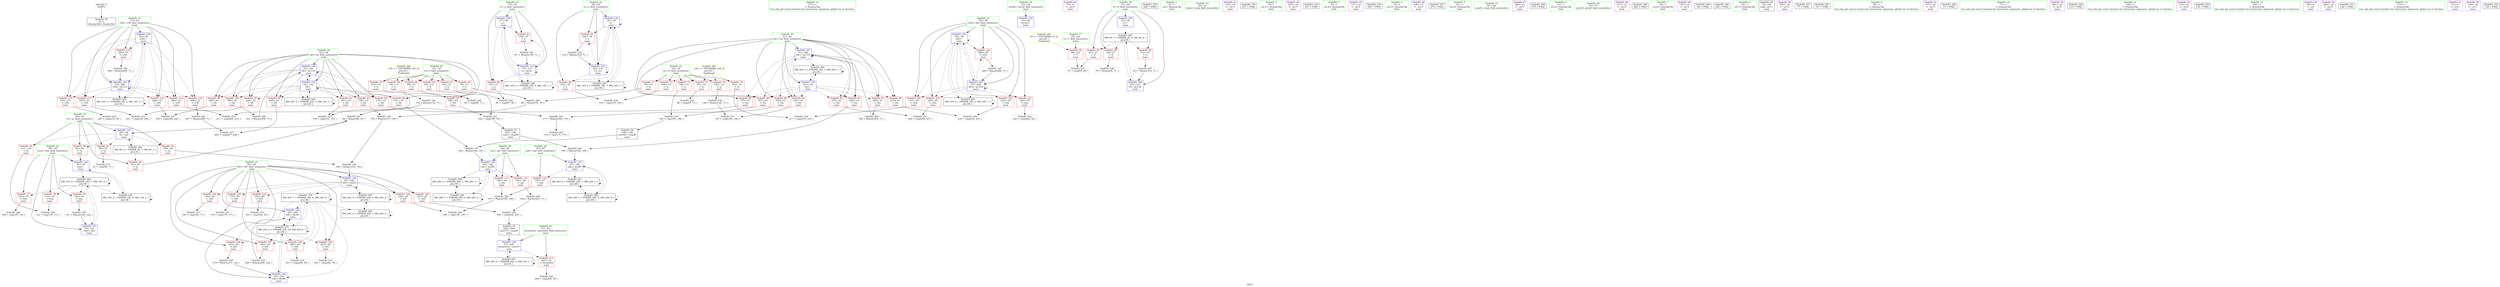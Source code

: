 digraph "SVFG" {
	label="SVFG";

	Node0x55ccd3da10c0 [shape=record,color=grey,label="{NodeID: 0\nNullPtr}"];
	Node0x55ccd3da10c0 -> Node0x55ccd3da6720[style=solid];
	Node0x55ccd3da4040 [shape=record,color=red,label="{NodeID: 97\n229\<--43\n\<--bh\nmain\n}"];
	Node0x55ccd3da4040 -> Node0x55ccd3dd8c50[style=solid];
	Node0x55ccd3da7ad0 [shape=record,color=green,label="{NodeID: 14\n177\<--1\n\<--dummyObj\nCan only get source location for instruction, argument, global var or function.}"];
	Node0x55ccd3dcdf00 [shape=record,color=grey,label="{NodeID: 194\n160 = Binary(156, 159, )\n}"];
	Node0x55ccd3dcdf00 -> Node0x55ccd3dd0be0[style=solid];
	Node0x55ccd3da4ba0 [shape=record,color=red,label="{NodeID: 111\n196\<--49\n\<--cpr\nmain\n}"];
	Node0x55ccd3da4ba0 -> Node0x55ccd3dd6250[style=solid];
	Node0x55ccd3da8750 [shape=record,color=green,label="{NodeID: 28\n47\<--48\ncpb\<--cpb_field_insensitive\nmain\n}"];
	Node0x55ccd3da8750 -> Node0x55ccd3da4ad0[style=solid];
	Node0x55ccd3da8750 -> Node0x55ccd3dd0cb0[style=solid];
	Node0x55ccd3dd60d0 [shape=record,color=grey,label="{NodeID: 208\n202 = Binary(201, 71, )\n}"];
	Node0x55ccd3dd60d0 -> Node0x55ccd3dd8ad0[style=solid];
	Node0x55ccd3dd02f0 [shape=record,color=blue,label="{NodeID: 125\n23\<--58\nretval\<--\nmain\n}"];
	Node0x55ccd3da6d00 [shape=record,color=purple,label="{NodeID: 42\n76\<--8\n\<--.str.2\nmain\n}"];
	Node0x55ccd3dd75d0 [shape=record,color=grey,label="{NodeID: 222\n182 = cmp(180, 181, )\n}"];
	Node0x55ccd3dd75d0 -> Node0x55ccd3da68f0[style=solid];
	Node0x55ccd3dd0e50 [shape=record,color=blue,label="{NodeID: 139\n51\<--205\nbecareful\<--conv57\nmain\n}"];
	Node0x55ccd3dd0e50 -> Node0x55ccd3da4d40[style=dashed];
	Node0x55ccd3dd0e50 -> Node0x55ccd3de6030[style=dashed];
	Node0x55ccd3dcbb40 [shape=record,color=red,label="{NodeID: 56\n66\<--25\n\<--T\nmain\n}"];
	Node0x55ccd3dcbb40 -> Node0x55ccd3dd69d0[style=solid];
	Node0x55ccd3dd8ad0 [shape=record,color=grey,label="{NodeID: 236\n204 = cmp(202, 203, )\n}"];
	Node0x55ccd3dd8ad0 -> Node0x55ccd3da6a90[style=solid];
	Node0x55ccd3dcc620 [shape=record,color=red,label="{NodeID: 70\n210\<--31\n\<--h\nmain\n}"];
	Node0x55ccd3dcc620 -> Node0x55ccd3dd8950[style=solid];
	Node0x55ccd3e05d00 [shape=record,color=black,label="{NodeID: 333\n226 = PHI()\n}"];
	Node0x55ccd3de5130 [shape=record,color=black,label="{NodeID: 250\nMR_24V_2 = PHI(MR_24V_3, MR_24V_1, )\npts\{46 \}\n}"];
	Node0x55ccd3de5130 -> Node0x55ccd3de5130[style=dashed];
	Node0x55ccd3de5130 -> Node0x55ccd3de7430[style=dashed];
	Node0x55ccd3dcd180 [shape=record,color=red,label="{NodeID: 84\n144\<--41\n\<--bw\nmain\n}"];
	Node0x55ccd3dcd180 -> Node0x55ccd3dd6550[style=solid];
	Node0x55ccd3da1260 [shape=record,color=green,label="{NodeID: 1\n4\<--1\n.str\<--dummyObj\nGlob }"];
	Node0x55ccd3da4110 [shape=record,color=red,label="{NodeID: 98\n240\<--43\n\<--bh\nmain\n}"];
	Node0x55ccd3da4110 -> Node0x55ccd3dd66d0[style=solid];
	Node0x55ccd3da7bd0 [shape=record,color=green,label="{NodeID: 15\n20\<--21\nmain\<--main_field_insensitive\n}"];
	Node0x55ccd3dce080 [shape=record,color=grey,label="{NodeID: 195\n121 = Binary(120, 122, )\n}"];
	Node0x55ccd3dce080 -> Node0x55ccd3dd07d0[style=solid];
	Node0x55ccd3da4c70 [shape=record,color=red,label="{NodeID: 112\n201\<--49\n\<--cpr\nmain\n}"];
	Node0x55ccd3da4c70 -> Node0x55ccd3dd60d0[style=solid];
	Node0x55ccd3da8820 [shape=record,color=green,label="{NodeID: 29\n49\<--50\ncpr\<--cpr_field_insensitive\nmain\n}"];
	Node0x55ccd3da8820 -> Node0x55ccd3da4ba0[style=solid];
	Node0x55ccd3da8820 -> Node0x55ccd3da4c70[style=solid];
	Node0x55ccd3da8820 -> Node0x55ccd3dd0d80[style=solid];
	Node0x55ccd3dd6250 [shape=record,color=grey,label="{NodeID: 209\n197 = Binary(195, 196, )\n}"];
	Node0x55ccd3dd6250 -> Node0x55ccd3dced10[style=solid];
	Node0x55ccd3dd03c0 [shape=record,color=blue,label="{NodeID: 126\n27\<--58\nZ\<--\nmain\n}"];
	Node0x55ccd3dd03c0 -> Node0x55ccd3de2e30[style=dashed];
	Node0x55ccd3da6dd0 [shape=record,color=purple,label="{NodeID: 43\n114\<--10\n\<--.str.3\nmain\n}"];
	Node0x55ccd3dd7750 [shape=record,color=grey,label="{NodeID: 223\n154 = cmp(151, 153, )\n}"];
	Node0x55ccd3dd0f20 [shape=record,color=blue,label="{NodeID: 140\n53\<--58\ny58\<--\nmain\n}"];
	Node0x55ccd3dd0f20 -> Node0x55ccd3da4e10[style=dashed];
	Node0x55ccd3dd0f20 -> Node0x55ccd3da4ee0[style=dashed];
	Node0x55ccd3dd0f20 -> Node0x55ccd3dcfba0[style=dashed];
	Node0x55ccd3dd0f20 -> Node0x55ccd3dcfc70[style=dashed];
	Node0x55ccd3dd0f20 -> Node0x55ccd3dcfd40[style=dashed];
	Node0x55ccd3dd0f20 -> Node0x55ccd3dcfe10[style=dashed];
	Node0x55ccd3dd0f20 -> Node0x55ccd3dd1330[style=dashed];
	Node0x55ccd3dd0f20 -> Node0x55ccd3de6530[style=dashed];
	Node0x55ccd3dcbbd0 [shape=record,color=red,label="{NodeID: 57\n65\<--27\n\<--Z\nmain\n}"];
	Node0x55ccd3dcbbd0 -> Node0x55ccd3dd69d0[style=solid];
	Node0x55ccd3dd8c50 [shape=record,color=grey,label="{NodeID: 237\n230 = cmp(228, 229, )\n}"];
	Node0x55ccd3dcc6f0 [shape=record,color=red,label="{NodeID: 71\n79\<--33\n\<--w\nmain\n}"];
	Node0x55ccd3dcc6f0 -> Node0x55ccd3dce800[style=solid];
	Node0x55ccd3e05e00 [shape=record,color=black,label="{NodeID: 334\n237 = PHI()\n}"];
	Node0x55ccd3de5630 [shape=record,color=black,label="{NodeID: 251\nMR_26V_2 = PHI(MR_26V_3, MR_26V_1, )\npts\{48 \}\n}"];
	Node0x55ccd3de5630 -> Node0x55ccd3de5630[style=dashed];
	Node0x55ccd3de5630 -> Node0x55ccd3de7930[style=dashed];
	Node0x55ccd3dcd250 [shape=record,color=red,label="{NodeID: 85\n157\<--41\n\<--bw\nmain\n}"];
	Node0x55ccd3dcd250 -> Node0x55ccd3dd35c0[style=solid];
	Node0x55ccd3da5d60 [shape=record,color=green,label="{NodeID: 2\n6\<--1\n.str.1\<--dummyObj\nGlob }"];
	Node0x55ccd3da41e0 [shape=record,color=red,label="{NodeID: 99\n268\<--43\n\<--bh\nmain\n}"];
	Node0x55ccd3da41e0 -> Node0x55ccd3dd7d50[style=solid];
	Node0x55ccd3da7cd0 [shape=record,color=green,label="{NodeID: 16\n23\<--24\nretval\<--retval_field_insensitive\nmain\n}"];
	Node0x55ccd3da7cd0 -> Node0x55ccd3dd02f0[style=solid];
	Node0x55ccd3dce200 [shape=record,color=grey,label="{NodeID: 196\n296 = Binary(295, 71, )\n}"];
	Node0x55ccd3dce200 -> Node0x55ccd3dd1330[style=solid];
	Node0x55ccd3da4d40 [shape=record,color=red,label="{NodeID: 113\n263\<--51\n\<--becareful\nmain\n}"];
	Node0x55ccd3da4d40 -> Node0x55ccd3dd72d0[style=solid];
	Node0x55ccd3da88f0 [shape=record,color=green,label="{NodeID: 30\n51\<--52\nbecareful\<--becareful_field_insensitive\nmain\n}"];
	Node0x55ccd3da88f0 -> Node0x55ccd3da4d40[style=solid];
	Node0x55ccd3da88f0 -> Node0x55ccd3dd0e50[style=solid];
	Node0x55ccd3df3250 [shape=record,color=yellow,style=double,label="{NodeID: 293\n4V_1 = ENCHI(MR_4V_0)\npts\{26 \}\nFun[main]}"];
	Node0x55ccd3df3250 -> Node0x55ccd3dcbb40[style=dashed];
	Node0x55ccd3dd63d0 [shape=record,color=grey,label="{NodeID: 210\n189 = cmp(187, 188, )\n}"];
	Node0x55ccd3dd63d0 -> Node0x55ccd3da69c0[style=solid];
	Node0x55ccd3dd0490 [shape=record,color=blue,label="{NodeID: 127\n29\<--82\nm\<--sub\nmain\n}"];
	Node0x55ccd3dd0490 -> Node0x55ccd3dcbed0[style=dashed];
	Node0x55ccd3dd0490 -> Node0x55ccd3dcbfa0[style=dashed];
	Node0x55ccd3dd0490 -> Node0x55ccd3dcc070[style=dashed];
	Node0x55ccd3dd0490 -> Node0x55ccd3dcc140[style=dashed];
	Node0x55ccd3dd0490 -> Node0x55ccd3de3330[style=dashed];
	Node0x55ccd3da6ea0 [shape=record,color=purple,label="{NodeID: 44\n225\<--10\n\<--.str.3\nmain\n}"];
	Node0x55ccd3dd78d0 [shape=record,color=grey,label="{NodeID: 224\n112 = cmp(110, 111, )\n}"];
	Node0x55ccd3dd0ff0 [shape=record,color=blue,label="{NodeID: 141\n55\<--58\nx62\<--\nmain\n}"];
	Node0x55ccd3dd0ff0 -> Node0x55ccd3dcfee0[style=dashed];
	Node0x55ccd3dd0ff0 -> Node0x55ccd3dcffb0[style=dashed];
	Node0x55ccd3dd0ff0 -> Node0x55ccd3dd0080[style=dashed];
	Node0x55ccd3dd0ff0 -> Node0x55ccd3dd0150[style=dashed];
	Node0x55ccd3dd0ff0 -> Node0x55ccd3dd0220[style=dashed];
	Node0x55ccd3dd0ff0 -> Node0x55ccd3dd0ff0[style=dashed];
	Node0x55ccd3dd0ff0 -> Node0x55ccd3dd1260[style=dashed];
	Node0x55ccd3dd0ff0 -> Node0x55ccd3de6a30[style=dashed];
	Node0x55ccd3dcbc60 [shape=record,color=red,label="{NodeID: 58\n69\<--27\n\<--Z\nmain\n}"];
	Node0x55ccd3dcbc60 -> Node0x55ccd3dd32c0[style=solid];
	Node0x55ccd3dceb90 [shape=record,color=grey,label="{NodeID: 238\n234 = cmp(232, 233, )\n}"];
	Node0x55ccd3dcc7c0 [shape=record,color=red,label="{NodeID: 72\n87\<--33\n\<--w\nmain\n}"];
	Node0x55ccd3dcc7c0 -> Node0x55ccd3dd6cd0[style=solid];
	Node0x55ccd3e05f00 [shape=record,color=black,label="{NodeID: 335\n247 = PHI()\n}"];
	Node0x55ccd3de5b30 [shape=record,color=black,label="{NodeID: 252\nMR_28V_2 = PHI(MR_28V_3, MR_28V_1, )\npts\{50 \}\n}"];
	Node0x55ccd3de5b30 -> Node0x55ccd3de5b30[style=dashed];
	Node0x55ccd3de5b30 -> Node0x55ccd3de7e30[style=dashed];
	Node0x55ccd3dcd320 [shape=record,color=red,label="{NodeID: 86\n169\<--41\n\<--bw\nmain\n}"];
	Node0x55ccd3dcd320 -> Node0x55ccd3dd5950[style=solid];
	Node0x55ccd3dcb800 [shape=record,color=green,label="{NodeID: 3\n8\<--1\n.str.2\<--dummyObj\nGlob }"];
	Node0x55ccd3da42b0 [shape=record,color=red,label="{NodeID: 100\n300\<--43\n\<--bh\nmain\n}"];
	Node0x55ccd3da42b0 -> Node0x55ccd3dd5dd0[style=solid];
	Node0x55ccd3da7da0 [shape=record,color=green,label="{NodeID: 17\n25\<--26\nT\<--T_field_insensitive\nmain\n}"];
	Node0x55ccd3da7da0 -> Node0x55ccd3dcbb40[style=solid];
	Node0x55ccd3dce380 [shape=record,color=grey,label="{NodeID: 197\n289 = Binary(288, 71, )\n}"];
	Node0x55ccd3dce380 -> Node0x55ccd3dd1260[style=solid];
	Node0x55ccd3da4e10 [shape=record,color=red,label="{NodeID: 114\n209\<--53\n\<--y58\nmain\n}"];
	Node0x55ccd3da4e10 -> Node0x55ccd3dd8950[style=solid];
	Node0x55ccd3da89c0 [shape=record,color=green,label="{NodeID: 31\n53\<--54\ny58\<--y58_field_insensitive\nmain\n}"];
	Node0x55ccd3da89c0 -> Node0x55ccd3da4e10[style=solid];
	Node0x55ccd3da89c0 -> Node0x55ccd3da4ee0[style=solid];
	Node0x55ccd3da89c0 -> Node0x55ccd3dcfba0[style=solid];
	Node0x55ccd3da89c0 -> Node0x55ccd3dcfc70[style=solid];
	Node0x55ccd3da89c0 -> Node0x55ccd3dcfd40[style=solid];
	Node0x55ccd3da89c0 -> Node0x55ccd3dcfe10[style=solid];
	Node0x55ccd3da89c0 -> Node0x55ccd3dd0f20[style=solid];
	Node0x55ccd3da89c0 -> Node0x55ccd3dd1330[style=solid];
	Node0x55ccd3dd6550 [shape=record,color=grey,label="{NodeID: 211\n147 = cmp(144, 146, )\n}"];
	Node0x55ccd3dd0560 [shape=record,color=blue,label="{NodeID: 128\n35\<--93\nrem\<--\nmain\n}"];
	Node0x55ccd3dd0560 -> Node0x55ccd3de3830[style=dashed];
	Node0x55ccd3dd0560 -> Node0x55ccd3de8d30[style=dashed];
	Node0x55ccd3da6f70 [shape=record,color=purple,label="{NodeID: 45\n117\<--12\n\<--.str.4\nmain\n}"];
	Node0x55ccd3dd7a50 [shape=record,color=grey,label="{NodeID: 225\n85 = cmp(84, 71, )\n}"];
	Node0x55ccd3dd10c0 [shape=record,color=blue,label="{NodeID: 142\n45\<--249\nleft\<--dec83\nmain\n}"];
	Node0x55ccd3dd10c0 -> Node0x55ccd3ded230[style=dashed];
	Node0x55ccd3dcbd30 [shape=record,color=red,label="{NodeID: 59\n314\<--27\n\<--Z\nmain\n}"];
	Node0x55ccd3dcbd30 -> Node0x55ccd3dd5f50[style=solid];
	Node0x55ccd3dced10 [shape=record,color=grey,label="{NodeID: 239\n198 = cmp(194, 197, )\n}"];
	Node0x55ccd3dcc890 [shape=record,color=red,label="{NodeID: 73\n104\<--33\n\<--w\nmain\n}"];
	Node0x55ccd3dcc890 -> Node0x55ccd3dd7ed0[style=solid];
	Node0x55ccd3e06000 [shape=record,color=black,label="{NodeID: 336\n253 = PHI()\n}"];
	Node0x55ccd3de6030 [shape=record,color=black,label="{NodeID: 253\nMR_30V_2 = PHI(MR_30V_3, MR_30V_1, )\npts\{52 \}\n}"];
	Node0x55ccd3de6030 -> Node0x55ccd3dd0e50[style=dashed];
	Node0x55ccd3de6030 -> Node0x55ccd3de6030[style=dashed];
	Node0x55ccd3dcd3f0 [shape=record,color=red,label="{NodeID: 87\n184\<--41\n\<--bw\nmain\n}"];
	Node0x55ccd3dcd3f0 -> Node0x55ccd3dd5ad0[style=solid];
	Node0x55ccd3dcb890 [shape=record,color=green,label="{NodeID: 4\n10\<--1\n.str.3\<--dummyObj\nGlob }"];
	Node0x55ccd3da4380 [shape=record,color=red,label="{NodeID: 101\n162\<--45\n\<--left\nmain\n}"];
	Node0x55ccd3da4380 -> Node0x55ccd3dd7150[style=solid];
	Node0x55ccd3da7e70 [shape=record,color=green,label="{NodeID: 18\n27\<--28\nZ\<--Z_field_insensitive\nmain\n}"];
	Node0x55ccd3da7e70 -> Node0x55ccd3dcbbd0[style=solid];
	Node0x55ccd3da7e70 -> Node0x55ccd3dcbc60[style=solid];
	Node0x55ccd3da7e70 -> Node0x55ccd3dcbd30[style=solid];
	Node0x55ccd3da7e70 -> Node0x55ccd3dd03c0[style=solid];
	Node0x55ccd3da7e70 -> Node0x55ccd3dd15a0[style=solid];
	Node0x55ccd3dce500 [shape=record,color=grey,label="{NodeID: 198\n274 = Binary(273, 122, )\n}"];
	Node0x55ccd3dce500 -> Node0x55ccd3dd1190[style=solid];
	Node0x55ccd3da4ee0 [shape=record,color=red,label="{NodeID: 115\n219\<--53\n\<--y58\nmain\n}"];
	Node0x55ccd3da4ee0 -> Node0x55ccd3dd8650[style=solid];
	Node0x55ccd3da8a90 [shape=record,color=green,label="{NodeID: 32\n55\<--56\nx62\<--x62_field_insensitive\nmain\n}"];
	Node0x55ccd3da8a90 -> Node0x55ccd3dcfee0[style=solid];
	Node0x55ccd3da8a90 -> Node0x55ccd3dcffb0[style=solid];
	Node0x55ccd3da8a90 -> Node0x55ccd3dd0080[style=solid];
	Node0x55ccd3da8a90 -> Node0x55ccd3dd0150[style=solid];
	Node0x55ccd3da8a90 -> Node0x55ccd3dd0220[style=solid];
	Node0x55ccd3da8a90 -> Node0x55ccd3dd0ff0[style=solid];
	Node0x55ccd3da8a90 -> Node0x55ccd3dd1260[style=solid];
	Node0x55ccd3dd66d0 [shape=record,color=grey,label="{NodeID: 212\n241 = cmp(239, 240, )\n}"];
	Node0x55ccd3dd0630 [shape=record,color=blue,label="{NodeID: 129\n37\<--58\ny\<--\nmain\n}"];
	Node0x55ccd3dd0630 -> Node0x55ccd3dcce40[style=dashed];
	Node0x55ccd3dd0630 -> Node0x55ccd3dccf10[style=dashed];
	Node0x55ccd3dd0630 -> Node0x55ccd3dd0970[style=dashed];
	Node0x55ccd3dd0630 -> Node0x55ccd3de3d30[style=dashed];
	Node0x55ccd3da7040 [shape=record,color=purple,label="{NodeID: 46\n236\<--12\n\<--.str.4\nmain\n}"];
	Node0x55ccd3dd7bd0 [shape=record,color=grey,label="{NodeID: 226\n108 = cmp(107, 58, )\n}"];
	Node0x55ccd3dd1190 [shape=record,color=blue,label="{NodeID: 143\n45\<--274\nleft\<--dec98\nmain\n}"];
	Node0x55ccd3dd1190 -> Node0x55ccd3ded230[style=dashed];
	Node0x55ccd3dcbe00 [shape=record,color=red,label="{NodeID: 60\n81\<--29\n\<--m\nmain\n}"];
	Node0x55ccd3dcbe00 -> Node0x55ccd3dce980[style=solid];
	Node0x55ccd3dcc960 [shape=record,color=red,label="{NodeID: 74\n145\<--33\n\<--w\nmain\n}"];
	Node0x55ccd3dcc960 -> Node0x55ccd3dd3440[style=solid];
	Node0x55ccd3e06100 [shape=record,color=black,label="{NodeID: 337\n272 = PHI()\n}"];
	Node0x55ccd3de6530 [shape=record,color=black,label="{NodeID: 254\nMR_32V_2 = PHI(MR_32V_3, MR_32V_1, )\npts\{54 \}\n}"];
	Node0x55ccd3de6530 -> Node0x55ccd3dd0f20[style=dashed];
	Node0x55ccd3de6530 -> Node0x55ccd3de6530[style=dashed];
	Node0x55ccd3dcd4c0 [shape=record,color=red,label="{NodeID: 88\n187\<--41\n\<--bw\nmain\n}"];
	Node0x55ccd3dcd4c0 -> Node0x55ccd3dd63d0[style=solid];
	Node0x55ccd3da52a0 [shape=record,color=green,label="{NodeID: 5\n12\<--1\n.str.4\<--dummyObj\nGlob }"];
	Node0x55ccd3da4450 [shape=record,color=red,label="{NodeID: 102\n165\<--45\n\<--left\nmain\n}"];
	Node0x55ccd3da4450 -> Node0x55ccd3dd6e50[style=solid];
	Node0x55ccd3da7f40 [shape=record,color=green,label="{NodeID: 19\n29\<--30\nm\<--m_field_insensitive\nmain\n}"];
	Node0x55ccd3da7f40 -> Node0x55ccd3dcbe00[style=solid];
	Node0x55ccd3da7f40 -> Node0x55ccd3dcbed0[style=solid];
	Node0x55ccd3da7f40 -> Node0x55ccd3dcbfa0[style=solid];
	Node0x55ccd3da7f40 -> Node0x55ccd3dcc070[style=solid];
	Node0x55ccd3da7f40 -> Node0x55ccd3dcc140[style=solid];
	Node0x55ccd3da7f40 -> Node0x55ccd3dd0490[style=solid];
	Node0x55ccd3dce680 [shape=record,color=grey,label="{NodeID: 199\n153 = Binary(152, 71, )\n}"];
	Node0x55ccd3dce680 -> Node0x55ccd3dd7750[style=solid];
	Node0x55ccd3dcfba0 [shape=record,color=red,label="{NodeID: 116\n228\<--53\n\<--y58\nmain\n}"];
	Node0x55ccd3dcfba0 -> Node0x55ccd3dd8c50[style=solid];
	Node0x55ccd3da8b60 [shape=record,color=green,label="{NodeID: 33\n61\<--62\nscanf\<--scanf_field_insensitive\n}"];
	Node0x55ccd3df34f0 [shape=record,color=yellow,style=double,label="{NodeID: 296\n10V_1 = ENCHI(MR_10V_0)\npts\{32 \}\nFun[main]}"];
	Node0x55ccd3df34f0 -> Node0x55ccd3dcc210[style=dashed];
	Node0x55ccd3df34f0 -> Node0x55ccd3dcc2e0[style=dashed];
	Node0x55ccd3df34f0 -> Node0x55ccd3dcc3b0[style=dashed];
	Node0x55ccd3df34f0 -> Node0x55ccd3dcc480[style=dashed];
	Node0x55ccd3df34f0 -> Node0x55ccd3dcc550[style=dashed];
	Node0x55ccd3df34f0 -> Node0x55ccd3dcc620[style=dashed];
	Node0x55ccd3dd6850 [shape=record,color=grey,label="{NodeID: 213\n244 = cmp(243, 58, )\n}"];
	Node0x55ccd3dd0700 [shape=record,color=blue,label="{NodeID: 130\n39\<--58\nx\<--\nmain\n}"];
	Node0x55ccd3dd0700 -> Node0x55ccd3dccfe0[style=dashed];
	Node0x55ccd3dd0700 -> Node0x55ccd3dcd0b0[style=dashed];
	Node0x55ccd3dd0700 -> Node0x55ccd3dd0700[style=dashed];
	Node0x55ccd3dd0700 -> Node0x55ccd3dd08a0[style=dashed];
	Node0x55ccd3dd0700 -> Node0x55ccd3de4230[style=dashed];
	Node0x55ccd3da7110 [shape=record,color=purple,label="{NodeID: 47\n246\<--12\n\<--.str.4\nmain\n}"];
	Node0x55ccd3dd7d50 [shape=record,color=grey,label="{NodeID: 227\n269 = cmp(267, 268, )\n}"];
	Node0x55ccd3dd1260 [shape=record,color=blue,label="{NodeID: 144\n55\<--289\nx62\<--inc109\nmain\n}"];
	Node0x55ccd3dd1260 -> Node0x55ccd3dcfee0[style=dashed];
	Node0x55ccd3dd1260 -> Node0x55ccd3dcffb0[style=dashed];
	Node0x55ccd3dd1260 -> Node0x55ccd3dd0080[style=dashed];
	Node0x55ccd3dd1260 -> Node0x55ccd3dd0150[style=dashed];
	Node0x55ccd3dd1260 -> Node0x55ccd3dd0220[style=dashed];
	Node0x55ccd3dd1260 -> Node0x55ccd3dd0ff0[style=dashed];
	Node0x55ccd3dd1260 -> Node0x55ccd3dd1260[style=dashed];
	Node0x55ccd3dd1260 -> Node0x55ccd3de6a30[style=dashed];
	Node0x55ccd3dcbed0 [shape=record,color=red,label="{NodeID: 61\n90\<--29\n\<--m\nmain\n}"];
	Node0x55ccd3dcbed0 -> Node0x55ccd3dd6b50[style=solid];
	Node0x55ccd3dcca30 [shape=record,color=red,label="{NodeID: 75\n188\<--33\n\<--w\nmain\n}"];
	Node0x55ccd3dcca30 -> Node0x55ccd3dd63d0[style=solid];
	Node0x55ccd3e06200 [shape=record,color=black,label="{NodeID: 338\n278 = PHI()\n}"];
	Node0x55ccd3de6a30 [shape=record,color=black,label="{NodeID: 255\nMR_34V_2 = PHI(MR_34V_3, MR_34V_1, )\npts\{56 \}\n}"];
	Node0x55ccd3de6a30 -> Node0x55ccd3dd0ff0[style=dashed];
	Node0x55ccd3de6a30 -> Node0x55ccd3de6a30[style=dashed];
	Node0x55ccd3dcd590 [shape=record,color=red,label="{NodeID: 89\n233\<--41\n\<--bw\nmain\n}"];
	Node0x55ccd3dcd590 -> Node0x55ccd3dceb90[style=solid];
	Node0x55ccd3da5330 [shape=record,color=green,label="{NodeID: 6\n14\<--1\n.str.5\<--dummyObj\nGlob }"];
	Node0x55ccd3da4520 [shape=record,color=red,label="{NodeID: 103\n175\<--45\n\<--left\nmain\n}"];
	Node0x55ccd3da4520 -> Node0x55ccd3dd8350[style=solid];
	Node0x55ccd3da8010 [shape=record,color=green,label="{NodeID: 20\n31\<--32\nh\<--h_field_insensitive\nmain\n}"];
	Node0x55ccd3da8010 -> Node0x55ccd3dcc210[style=solid];
	Node0x55ccd3da8010 -> Node0x55ccd3dcc2e0[style=solid];
	Node0x55ccd3da8010 -> Node0x55ccd3dcc3b0[style=solid];
	Node0x55ccd3da8010 -> Node0x55ccd3dcc480[style=solid];
	Node0x55ccd3da8010 -> Node0x55ccd3dcc550[style=solid];
	Node0x55ccd3da8010 -> Node0x55ccd3dcc620[style=solid];
	Node0x55ccd3dce800 [shape=record,color=grey,label="{NodeID: 200\n80 = Binary(78, 79, )\n}"];
	Node0x55ccd3dce800 -> Node0x55ccd3dce980[style=solid];
	Node0x55ccd3dcfc70 [shape=record,color=red,label="{NodeID: 117\n239\<--53\n\<--y58\nmain\n}"];
	Node0x55ccd3dcfc70 -> Node0x55ccd3dd66d0[style=solid];
	Node0x55ccd3da6620 [shape=record,color=green,label="{NodeID: 34\n74\<--75\nprintf\<--printf_field_insensitive\n}"];
	Node0x55ccd3df35d0 [shape=record,color=yellow,style=double,label="{NodeID: 297\n12V_1 = ENCHI(MR_12V_0)\npts\{34 \}\nFun[main]}"];
	Node0x55ccd3df35d0 -> Node0x55ccd3dcc6f0[style=dashed];
	Node0x55ccd3df35d0 -> Node0x55ccd3dcc7c0[style=dashed];
	Node0x55ccd3df35d0 -> Node0x55ccd3dcc890[style=dashed];
	Node0x55ccd3df35d0 -> Node0x55ccd3dcc960[style=dashed];
	Node0x55ccd3df35d0 -> Node0x55ccd3dcca30[style=dashed];
	Node0x55ccd3df35d0 -> Node0x55ccd3dccb00[style=dashed];
	Node0x55ccd3dd69d0 [shape=record,color=grey,label="{NodeID: 214\n67 = cmp(65, 66, )\n}"];
	Node0x55ccd3dd07d0 [shape=record,color=blue,label="{NodeID: 131\n35\<--121\nrem\<--dec\nmain\n}"];
	Node0x55ccd3dd07d0 -> Node0x55ccd3de8d30[style=dashed];
	Node0x55ccd3da4f90 [shape=record,color=purple,label="{NodeID: 48\n271\<--12\n\<--.str.4\nmain\n}"];
	Node0x55ccd3dd7ed0 [shape=record,color=grey,label="{NodeID: 228\n105 = cmp(103, 104, )\n}"];
	Node0x55ccd3dd1330 [shape=record,color=blue,label="{NodeID: 145\n53\<--296\ny58\<--inc113\nmain\n}"];
	Node0x55ccd3dd1330 -> Node0x55ccd3da4e10[style=dashed];
	Node0x55ccd3dd1330 -> Node0x55ccd3da4ee0[style=dashed];
	Node0x55ccd3dd1330 -> Node0x55ccd3dcfba0[style=dashed];
	Node0x55ccd3dd1330 -> Node0x55ccd3dcfc70[style=dashed];
	Node0x55ccd3dd1330 -> Node0x55ccd3dcfd40[style=dashed];
	Node0x55ccd3dd1330 -> Node0x55ccd3dcfe10[style=dashed];
	Node0x55ccd3dd1330 -> Node0x55ccd3dd1330[style=dashed];
	Node0x55ccd3dd1330 -> Node0x55ccd3de6530[style=dashed];
	Node0x55ccd3dcbfa0 [shape=record,color=red,label="{NodeID: 62\n93\<--29\n\<--m\nmain\n}"];
	Node0x55ccd3dcbfa0 -> Node0x55ccd3dd0560[style=solid];
	Node0x55ccd3dccb00 [shape=record,color=red,label="{NodeID: 76\n216\<--33\n\<--w\nmain\n}"];
	Node0x55ccd3dccb00 -> Node0x55ccd3dd87d0[style=solid];
	Node0x55ccd3e06300 [shape=record,color=black,label="{NodeID: 339\n282 = PHI()\n}"];
	Node0x55ccd3dcd660 [shape=record,color=red,label="{NodeID: 90\n257\<--41\n\<--bw\nmain\n}"];
	Node0x55ccd3dcd660 -> Node0x55ccd3dd7450[style=solid];
	Node0x55ccd3da53c0 [shape=record,color=green,label="{NodeID: 7\n16\<--1\n.str.6\<--dummyObj\nGlob }"];
	Node0x55ccd3dd3140 [shape=record,color=grey,label="{NodeID: 187\n192 = Binary(190, 191, )\n}"];
	Node0x55ccd3dd3140 -> Node0x55ccd3dd0d80[style=solid];
	Node0x55ccd3da45f0 [shape=record,color=red,label="{NodeID: 104\n194\<--45\n\<--left\nmain\n}"];
	Node0x55ccd3da45f0 -> Node0x55ccd3dced10[style=solid];
	Node0x55ccd3da80e0 [shape=record,color=green,label="{NodeID: 21\n33\<--34\nw\<--w_field_insensitive\nmain\n}"];
	Node0x55ccd3da80e0 -> Node0x55ccd3dcc6f0[style=solid];
	Node0x55ccd3da80e0 -> Node0x55ccd3dcc7c0[style=solid];
	Node0x55ccd3da80e0 -> Node0x55ccd3dcc890[style=solid];
	Node0x55ccd3da80e0 -> Node0x55ccd3dcc960[style=solid];
	Node0x55ccd3da80e0 -> Node0x55ccd3dcca30[style=solid];
	Node0x55ccd3da80e0 -> Node0x55ccd3dccb00[style=solid];
	Node0x55ccd3dce980 [shape=record,color=grey,label="{NodeID: 201\n82 = Binary(80, 81, )\n}"];
	Node0x55ccd3dce980 -> Node0x55ccd3dd0490[style=solid];
	Node0x55ccd3dcfd40 [shape=record,color=red,label="{NodeID: 118\n266\<--53\n\<--y58\nmain\n}"];
	Node0x55ccd3dcfd40 -> Node0x55ccd3dd5810[style=solid];
	Node0x55ccd3da6720 [shape=record,color=black,label="{NodeID: 35\n2\<--3\ndummyVal\<--dummyVal\n}"];
	Node0x55ccd3dd6b50 [shape=record,color=grey,label="{NodeID: 215\n91 = cmp(90, 71, )\n}"];
	Node0x55ccd3dd08a0 [shape=record,color=blue,label="{NodeID: 132\n39\<--130\nx\<--inc\nmain\n}"];
	Node0x55ccd3dd08a0 -> Node0x55ccd3dccfe0[style=dashed];
	Node0x55ccd3dd08a0 -> Node0x55ccd3dcd0b0[style=dashed];
	Node0x55ccd3dd08a0 -> Node0x55ccd3dd0700[style=dashed];
	Node0x55ccd3dd08a0 -> Node0x55ccd3dd08a0[style=dashed];
	Node0x55ccd3dd08a0 -> Node0x55ccd3de4230[style=dashed];
	Node0x55ccd3da5060 [shape=record,color=purple,label="{NodeID: 49\n125\<--14\n\<--.str.5\nmain\n}"];
	Node0x55ccd3dd8050 [shape=record,color=grey,label="{NodeID: 229\n172 = cmp(171, 173, )\n}"];
	Node0x55ccd3dd1400 [shape=record,color=blue,label="{NodeID: 146\n43\<--301\nbh\<--inc116\nmain\n}"];
	Node0x55ccd3dd1400 -> Node0x55ccd3dcd800[style=dashed];
	Node0x55ccd3dd1400 -> Node0x55ccd3dcd8d0[style=dashed];
	Node0x55ccd3dd1400 -> Node0x55ccd3dcd9a0[style=dashed];
	Node0x55ccd3dd1400 -> Node0x55ccd3dcda70[style=dashed];
	Node0x55ccd3dd1400 -> Node0x55ccd3da3f70[style=dashed];
	Node0x55ccd3dd1400 -> Node0x55ccd3da4040[style=dashed];
	Node0x55ccd3dd1400 -> Node0x55ccd3da4110[style=dashed];
	Node0x55ccd3dd1400 -> Node0x55ccd3da41e0[style=dashed];
	Node0x55ccd3dd1400 -> Node0x55ccd3da42b0[style=dashed];
	Node0x55ccd3dd1400 -> Node0x55ccd3dd0b10[style=dashed];
	Node0x55ccd3dd1400 -> Node0x55ccd3dd1400[style=dashed];
	Node0x55ccd3dd1400 -> Node0x55ccd3de4c30[style=dashed];
	Node0x55ccd3dcc070 [shape=record,color=red,label="{NodeID: 63\n111\<--29\n\<--m\nmain\n}"];
	Node0x55ccd3dcc070 -> Node0x55ccd3dd78d0[style=solid];
	Node0x55ccd3e05600 [shape=record,color=black,label="{NodeID: 326\n60 = PHI()\n}"];
	Node0x55ccd3de2e30 [shape=record,color=black,label="{NodeID: 243\nMR_6V_3 = PHI(MR_6V_4, MR_6V_2, )\npts\{28 \}\n}"];
	Node0x55ccd3de2e30 -> Node0x55ccd3dcbbd0[style=dashed];
	Node0x55ccd3de2e30 -> Node0x55ccd3dcbc60[style=dashed];
	Node0x55ccd3de2e30 -> Node0x55ccd3dcbd30[style=dashed];
	Node0x55ccd3de2e30 -> Node0x55ccd3dd15a0[style=dashed];
	Node0x55ccd3dccbd0 [shape=record,color=red,label="{NodeID: 77\n107\<--35\n\<--rem\nmain\n}"];
	Node0x55ccd3dccbd0 -> Node0x55ccd3dd7bd0[style=solid];
	Node0x55ccd3e06400 [shape=record,color=black,label="{NodeID: 340\n293 = PHI()\n}"];
	Node0x55ccd3de7430 [shape=record,color=black,label="{NodeID: 257\nMR_24V_5 = PHI(MR_24V_6, MR_24V_4, )\npts\{46 \}\n}"];
	Node0x55ccd3de7430 -> Node0x55ccd3dd0be0[style=dashed];
	Node0x55ccd3de7430 -> Node0x55ccd3de5130[style=dashed];
	Node0x55ccd3de7430 -> Node0x55ccd3de7430[style=dashed];
	Node0x55ccd3dcd730 [shape=record,color=red,label="{NodeID: 91\n305\<--41\n\<--bw\nmain\n}"];
	Node0x55ccd3dcd730 -> Node0x55ccd3dd5c50[style=solid];
	Node0x55ccd3da1710 [shape=record,color=green,label="{NodeID: 8\n18\<--1\n.str.7\<--dummyObj\nGlob }"];
	Node0x55ccd3dd32c0 [shape=record,color=grey,label="{NodeID: 188\n70 = Binary(69, 71, )\n}"];
	Node0x55ccd3da46c0 [shape=record,color=red,label="{NodeID: 105\n203\<--45\n\<--left\nmain\n}"];
	Node0x55ccd3da46c0 -> Node0x55ccd3dd8ad0[style=solid];
	Node0x55ccd3da81b0 [shape=record,color=green,label="{NodeID: 22\n35\<--36\nrem\<--rem_field_insensitive\nmain\n}"];
	Node0x55ccd3da81b0 -> Node0x55ccd3dccbd0[style=solid];
	Node0x55ccd3da81b0 -> Node0x55ccd3dccca0[style=solid];
	Node0x55ccd3da81b0 -> Node0x55ccd3dccd70[style=solid];
	Node0x55ccd3da81b0 -> Node0x55ccd3dd0560[style=solid];
	Node0x55ccd3da81b0 -> Node0x55ccd3dd07d0[style=solid];
	Node0x55ccd3dd5810 [shape=record,color=grey,label="{NodeID: 202\n267 = Binary(266, 71, )\n}"];
	Node0x55ccd3dd5810 -> Node0x55ccd3dd7d50[style=solid];
	Node0x55ccd3dcfe10 [shape=record,color=red,label="{NodeID: 119\n295\<--53\n\<--y58\nmain\n}"];
	Node0x55ccd3dcfe10 -> Node0x55ccd3dce200[style=solid];
	Node0x55ccd3da6820 [shape=record,color=black,label="{NodeID: 36\n22\<--58\nmain_ret\<--\nmain\n}"];
	Node0x55ccd3dd6cd0 [shape=record,color=grey,label="{NodeID: 216\n88 = cmp(87, 71, )\n}"];
	Node0x55ccd3dd0970 [shape=record,color=blue,label="{NodeID: 133\n37\<--137\ny\<--inc23\nmain\n}"];
	Node0x55ccd3dd0970 -> Node0x55ccd3dcce40[style=dashed];
	Node0x55ccd3dd0970 -> Node0x55ccd3dccf10[style=dashed];
	Node0x55ccd3dd0970 -> Node0x55ccd3dd0970[style=dashed];
	Node0x55ccd3dd0970 -> Node0x55ccd3de3d30[style=dashed];
	Node0x55ccd3da5130 [shape=record,color=purple,label="{NodeID: 50\n252\<--14\n\<--.str.5\nmain\n}"];
	Node0x55ccd3dd81d0 [shape=record,color=grey,label="{NodeID: 230\n99 = cmp(97, 98, )\n}"];
	Node0x55ccd3dd14d0 [shape=record,color=blue,label="{NodeID: 147\n41\<--306\nbw\<--inc119\nmain\n}"];
	Node0x55ccd3dd14d0 -> Node0x55ccd3dcd180[style=dashed];
	Node0x55ccd3dd14d0 -> Node0x55ccd3dcd250[style=dashed];
	Node0x55ccd3dd14d0 -> Node0x55ccd3dcd320[style=dashed];
	Node0x55ccd3dd14d0 -> Node0x55ccd3dcd3f0[style=dashed];
	Node0x55ccd3dd14d0 -> Node0x55ccd3dcd4c0[style=dashed];
	Node0x55ccd3dd14d0 -> Node0x55ccd3dcd590[style=dashed];
	Node0x55ccd3dd14d0 -> Node0x55ccd3dcd660[style=dashed];
	Node0x55ccd3dd14d0 -> Node0x55ccd3dcd730[style=dashed];
	Node0x55ccd3dd14d0 -> Node0x55ccd3dd14d0[style=dashed];
	Node0x55ccd3dd14d0 -> Node0x55ccd3de4730[style=dashed];
	Node0x55ccd3dcc140 [shape=record,color=red,label="{NodeID: 64\n156\<--29\n\<--m\nmain\n}"];
	Node0x55ccd3dcc140 -> Node0x55ccd3dcdf00[style=solid];
	Node0x55ccd3e05700 [shape=record,color=black,label="{NodeID: 327\n77 = PHI()\n}"];
	Node0x55ccd3de3330 [shape=record,color=black,label="{NodeID: 244\nMR_8V_2 = PHI(MR_8V_3, MR_8V_1, )\npts\{30 \}\n}"];
	Node0x55ccd3de3330 -> Node0x55ccd3dcbe00[style=dashed];
	Node0x55ccd3de3330 -> Node0x55ccd3dd0490[style=dashed];
	Node0x55ccd3dccca0 [shape=record,color=red,label="{NodeID: 78\n110\<--35\n\<--rem\nmain\n}"];
	Node0x55ccd3dccca0 -> Node0x55ccd3dd78d0[style=solid];
	Node0x55ccd3e06500 [shape=record,color=black,label="{NodeID: 341\n311 = PHI()\n}"];
	Node0x55ccd3de7930 [shape=record,color=black,label="{NodeID: 258\nMR_26V_5 = PHI(MR_26V_6, MR_26V_4, )\npts\{48 \}\n}"];
	Node0x55ccd3de7930 -> Node0x55ccd3dd0cb0[style=dashed];
	Node0x55ccd3de7930 -> Node0x55ccd3de5630[style=dashed];
	Node0x55ccd3de7930 -> Node0x55ccd3de7930[style=dashed];
	Node0x55ccd3dcd800 [shape=record,color=red,label="{NodeID: 92\n151\<--43\n\<--bh\nmain\n}"];
	Node0x55ccd3dcd800 -> Node0x55ccd3dd7750[style=solid];
	Node0x55ccd3da17a0 [shape=record,color=green,label="{NodeID: 9\n58\<--1\n\<--dummyObj\nCan only get source location for instruction, argument, global var or function.}"];
	Node0x55ccd3dd3440 [shape=record,color=grey,label="{NodeID: 189\n146 = Binary(145, 71, )\n}"];
	Node0x55ccd3dd3440 -> Node0x55ccd3dd6550[style=solid];
	Node0x55ccd3da4790 [shape=record,color=red,label="{NodeID: 106\n243\<--45\n\<--left\nmain\n}"];
	Node0x55ccd3da4790 -> Node0x55ccd3dd6850[style=solid];
	Node0x55ccd3da8340 [shape=record,color=green,label="{NodeID: 23\n37\<--38\ny\<--y_field_insensitive\nmain\n}"];
	Node0x55ccd3da8340 -> Node0x55ccd3dcce40[style=solid];
	Node0x55ccd3da8340 -> Node0x55ccd3dccf10[style=solid];
	Node0x55ccd3da8340 -> Node0x55ccd3dd0630[style=solid];
	Node0x55ccd3da8340 -> Node0x55ccd3dd0970[style=solid];
	Node0x55ccd3dd5950 [shape=record,color=grey,label="{NodeID: 203\n171 = Binary(169, 170, )\n}"];
	Node0x55ccd3dd5950 -> Node0x55ccd3dd8050[style=solid];
	Node0x55ccd3dcfee0 [shape=record,color=red,label="{NodeID: 120\n215\<--55\n\<--x62\nmain\n}"];
	Node0x55ccd3dcfee0 -> Node0x55ccd3dd87d0[style=solid];
	Node0x55ccd3da68f0 [shape=record,color=black,label="{NodeID: 37\n183\<--182\nconv\<--cmp46\nmain\n}"];
	Node0x55ccd3da68f0 -> Node0x55ccd3dd5ad0[style=solid];
	Node0x55ccd3dd6e50 [shape=record,color=grey,label="{NodeID: 217\n166 = cmp(165, 71, )\n}"];
	Node0x55ccd3dd0a40 [shape=record,color=blue,label="{NodeID: 134\n41\<--142\nbw\<--\nmain\n}"];
	Node0x55ccd3dd0a40 -> Node0x55ccd3dcd180[style=dashed];
	Node0x55ccd3dd0a40 -> Node0x55ccd3dcd250[style=dashed];
	Node0x55ccd3dd0a40 -> Node0x55ccd3dcd320[style=dashed];
	Node0x55ccd3dd0a40 -> Node0x55ccd3dcd3f0[style=dashed];
	Node0x55ccd3dd0a40 -> Node0x55ccd3dcd4c0[style=dashed];
	Node0x55ccd3dd0a40 -> Node0x55ccd3dcd590[style=dashed];
	Node0x55ccd3dd0a40 -> Node0x55ccd3dcd660[style=dashed];
	Node0x55ccd3dd0a40 -> Node0x55ccd3dcd730[style=dashed];
	Node0x55ccd3dd0a40 -> Node0x55ccd3dd14d0[style=dashed];
	Node0x55ccd3dd0a40 -> Node0x55ccd3de4730[style=dashed];
	Node0x55ccd3da71e0 [shape=record,color=purple,label="{NodeID: 51\n277\<--14\n\<--.str.5\nmain\n}"];
	Node0x55ccd3dd8350 [shape=record,color=grey,label="{NodeID: 231\n176 = cmp(175, 177, )\n}"];
	Node0x55ccd3dd15a0 [shape=record,color=blue,label="{NodeID: 148\n27\<--315\nZ\<--inc124\nmain\n}"];
	Node0x55ccd3dd15a0 -> Node0x55ccd3de2e30[style=dashed];
	Node0x55ccd3dcc210 [shape=record,color=red,label="{NodeID: 65\n78\<--31\n\<--h\nmain\n}"];
	Node0x55ccd3dcc210 -> Node0x55ccd3dce800[style=solid];
	Node0x55ccd3e05800 [shape=record,color=black,label="{NodeID: 328\n73 = PHI()\n}"];
	Node0x55ccd3de3830 [shape=record,color=black,label="{NodeID: 245\nMR_14V_2 = PHI(MR_14V_8, MR_14V_1, )\npts\{36 \}\n}"];
	Node0x55ccd3de3830 -> Node0x55ccd3dd0560[style=dashed];
	Node0x55ccd3de3830 -> Node0x55ccd3de3830[style=dashed];
	Node0x55ccd3dccd70 [shape=record,color=red,label="{NodeID: 79\n120\<--35\n\<--rem\nmain\n}"];
	Node0x55ccd3dccd70 -> Node0x55ccd3dce080[style=solid];
	Node0x55ccd3de7e30 [shape=record,color=black,label="{NodeID: 259\nMR_28V_5 = PHI(MR_28V_6, MR_28V_4, )\npts\{50 \}\n}"];
	Node0x55ccd3de7e30 -> Node0x55ccd3dd0d80[style=dashed];
	Node0x55ccd3de7e30 -> Node0x55ccd3de5b30[style=dashed];
	Node0x55ccd3de7e30 -> Node0x55ccd3de7e30[style=dashed];
	Node0x55ccd3dcd8d0 [shape=record,color=red,label="{NodeID: 93\n158\<--43\n\<--bh\nmain\n}"];
	Node0x55ccd3dcd8d0 -> Node0x55ccd3dd35c0[style=solid];
	Node0x55ccd3da1870 [shape=record,color=green,label="{NodeID: 10\n71\<--1\n\<--dummyObj\nCan only get source location for instruction, argument, global var or function.}"];
	Node0x55ccd3dd35c0 [shape=record,color=grey,label="{NodeID: 190\n159 = Binary(157, 158, )\n}"];
	Node0x55ccd3dd35c0 -> Node0x55ccd3dcdf00[style=solid];
	Node0x55ccd3da4860 [shape=record,color=red,label="{NodeID: 107\n248\<--45\n\<--left\nmain\n}"];
	Node0x55ccd3da4860 -> Node0x55ccd3dcdd80[style=solid];
	Node0x55ccd3da8410 [shape=record,color=green,label="{NodeID: 24\n39\<--40\nx\<--x_field_insensitive\nmain\n}"];
	Node0x55ccd3da8410 -> Node0x55ccd3dccfe0[style=solid];
	Node0x55ccd3da8410 -> Node0x55ccd3dcd0b0[style=solid];
	Node0x55ccd3da8410 -> Node0x55ccd3dd0700[style=solid];
	Node0x55ccd3da8410 -> Node0x55ccd3dd08a0[style=solid];
	Node0x55ccd3dd5ad0 [shape=record,color=grey,label="{NodeID: 204\n185 = Binary(183, 184, )\n}"];
	Node0x55ccd3dd5ad0 -> Node0x55ccd3dd0cb0[style=solid];
	Node0x55ccd3dcffb0 [shape=record,color=red,label="{NodeID: 121\n222\<--55\n\<--x62\nmain\n}"];
	Node0x55ccd3dcffb0 -> Node0x55ccd3dd84d0[style=solid];
	Node0x55ccd3da69c0 [shape=record,color=black,label="{NodeID: 38\n190\<--189\nconv49\<--cmp48\nmain\n}"];
	Node0x55ccd3da69c0 -> Node0x55ccd3dd3140[style=solid];
	Node0x55ccd3dd6fd0 [shape=record,color=grey,label="{NodeID: 218\n261 = cmp(260, 58, )\n}"];
	Node0x55ccd3dd0b10 [shape=record,color=blue,label="{NodeID: 135\n43\<--142\nbh\<--\nmain\n}"];
	Node0x55ccd3dd0b10 -> Node0x55ccd3dcd800[style=dashed];
	Node0x55ccd3dd0b10 -> Node0x55ccd3dcd8d0[style=dashed];
	Node0x55ccd3dd0b10 -> Node0x55ccd3dcd9a0[style=dashed];
	Node0x55ccd3dd0b10 -> Node0x55ccd3dcda70[style=dashed];
	Node0x55ccd3dd0b10 -> Node0x55ccd3da3f70[style=dashed];
	Node0x55ccd3dd0b10 -> Node0x55ccd3da4040[style=dashed];
	Node0x55ccd3dd0b10 -> Node0x55ccd3da4110[style=dashed];
	Node0x55ccd3dd0b10 -> Node0x55ccd3da41e0[style=dashed];
	Node0x55ccd3dd0b10 -> Node0x55ccd3da42b0[style=dashed];
	Node0x55ccd3dd0b10 -> Node0x55ccd3dd0b10[style=dashed];
	Node0x55ccd3dd0b10 -> Node0x55ccd3dd1400[style=dashed];
	Node0x55ccd3dd0b10 -> Node0x55ccd3de4c30[style=dashed];
	Node0x55ccd3da7270 [shape=record,color=purple,label="{NodeID: 52\n281\<--14\n\<--.str.5\nmain\n}"];
	Node0x55ccd3dd84d0 [shape=record,color=grey,label="{NodeID: 232\n223 = cmp(222, 58, )\n}"];
	Node0x55ccd3dcc2e0 [shape=record,color=red,label="{NodeID: 66\n84\<--31\n\<--h\nmain\n}"];
	Node0x55ccd3dcc2e0 -> Node0x55ccd3dd7a50[style=solid];
	Node0x55ccd3e05900 [shape=record,color=black,label="{NodeID: 329\n115 = PHI()\n}"];
	Node0x55ccd3de3d30 [shape=record,color=black,label="{NodeID: 246\nMR_16V_2 = PHI(MR_16V_6, MR_16V_1, )\npts\{38 \}\n}"];
	Node0x55ccd3de3d30 -> Node0x55ccd3dd0630[style=dashed];
	Node0x55ccd3de3d30 -> Node0x55ccd3de3d30[style=dashed];
	Node0x55ccd3dcce40 [shape=record,color=red,label="{NodeID: 80\n97\<--37\n\<--y\nmain\n}"];
	Node0x55ccd3dcce40 -> Node0x55ccd3dd81d0[style=solid];
	Node0x55ccd3dcd9a0 [shape=record,color=red,label="{NodeID: 94\n170\<--43\n\<--bh\nmain\n}"];
	Node0x55ccd3dcd9a0 -> Node0x55ccd3dd5950[style=solid];
	Node0x55ccd3da1940 [shape=record,color=green,label="{NodeID: 11\n122\<--1\n\<--dummyObj\nCan only get source location for instruction, argument, global var or function.}"];
	Node0x55ccd3dd3740 [shape=record,color=grey,label="{NodeID: 191\n137 = Binary(136, 71, )\n}"];
	Node0x55ccd3dd3740 -> Node0x55ccd3dd0970[style=solid];
	Node0x55ccd3da4930 [shape=record,color=red,label="{NodeID: 108\n260\<--45\n\<--left\nmain\n}"];
	Node0x55ccd3da4930 -> Node0x55ccd3dd6fd0[style=solid];
	Node0x55ccd3da84e0 [shape=record,color=green,label="{NodeID: 25\n41\<--42\nbw\<--bw_field_insensitive\nmain\n}"];
	Node0x55ccd3da84e0 -> Node0x55ccd3dcd180[style=solid];
	Node0x55ccd3da84e0 -> Node0x55ccd3dcd250[style=solid];
	Node0x55ccd3da84e0 -> Node0x55ccd3dcd320[style=solid];
	Node0x55ccd3da84e0 -> Node0x55ccd3dcd3f0[style=solid];
	Node0x55ccd3da84e0 -> Node0x55ccd3dcd4c0[style=solid];
	Node0x55ccd3da84e0 -> Node0x55ccd3dcd590[style=solid];
	Node0x55ccd3da84e0 -> Node0x55ccd3dcd660[style=solid];
	Node0x55ccd3da84e0 -> Node0x55ccd3dcd730[style=solid];
	Node0x55ccd3da84e0 -> Node0x55ccd3dd0a40[style=solid];
	Node0x55ccd3da84e0 -> Node0x55ccd3dd14d0[style=solid];
	Node0x55ccd3dd5c50 [shape=record,color=grey,label="{NodeID: 205\n306 = Binary(305, 71, )\n}"];
	Node0x55ccd3dd5c50 -> Node0x55ccd3dd14d0[style=solid];
	Node0x55ccd3dd0080 [shape=record,color=red,label="{NodeID: 122\n232\<--55\n\<--x62\nmain\n}"];
	Node0x55ccd3dd0080 -> Node0x55ccd3dceb90[style=solid];
	Node0x55ccd3da6a90 [shape=record,color=black,label="{NodeID: 39\n205\<--204\nconv57\<--cmp56\nmain\n}"];
	Node0x55ccd3da6a90 -> Node0x55ccd3dd0e50[style=solid];
	Node0x55ccd3dd7150 [shape=record,color=grey,label="{NodeID: 219\n163 = cmp(162, 58, )\n}"];
	Node0x55ccd3dd0be0 [shape=record,color=blue,label="{NodeID: 136\n45\<--160\nleft\<--sub35\nmain\n}"];
	Node0x55ccd3dd0be0 -> Node0x55ccd3da4380[style=dashed];
	Node0x55ccd3dd0be0 -> Node0x55ccd3da4450[style=dashed];
	Node0x55ccd3dd0be0 -> Node0x55ccd3da4520[style=dashed];
	Node0x55ccd3dd0be0 -> Node0x55ccd3da45f0[style=dashed];
	Node0x55ccd3dd0be0 -> Node0x55ccd3da46c0[style=dashed];
	Node0x55ccd3dd0be0 -> Node0x55ccd3de7430[style=dashed];
	Node0x55ccd3dd0be0 -> Node0x55ccd3ded730[style=dashed];
	Node0x55ccd3da7340 [shape=record,color=purple,label="{NodeID: 53\n133\<--16\n\<--.str.6\nmain\n}"];
	Node0x55ccd3dd8650 [shape=record,color=grey,label="{NodeID: 233\n220 = cmp(219, 58, )\n}"];
	Node0x55ccd3dcc3b0 [shape=record,color=red,label="{NodeID: 67\n98\<--31\n\<--h\nmain\n}"];
	Node0x55ccd3dcc3b0 -> Node0x55ccd3dd81d0[style=solid];
	Node0x55ccd3e05a00 [shape=record,color=black,label="{NodeID: 330\n118 = PHI()\n}"];
	Node0x55ccd3de4230 [shape=record,color=black,label="{NodeID: 247\nMR_18V_2 = PHI(MR_18V_7, MR_18V_1, )\npts\{40 \}\n}"];
	Node0x55ccd3de4230 -> Node0x55ccd3dd0700[style=dashed];
	Node0x55ccd3de4230 -> Node0x55ccd3de4230[style=dashed];
	Node0x55ccd3dccf10 [shape=record,color=red,label="{NodeID: 81\n136\<--37\n\<--y\nmain\n}"];
	Node0x55ccd3dccf10 -> Node0x55ccd3dd3740[style=solid];
	Node0x55ccd3dcda70 [shape=record,color=red,label="{NodeID: 95\n180\<--43\n\<--bh\nmain\n}"];
	Node0x55ccd3dcda70 -> Node0x55ccd3dd75d0[style=solid];
	Node0x55ccd3da7930 [shape=record,color=green,label="{NodeID: 12\n142\<--1\n\<--dummyObj\nCan only get source location for instruction, argument, global var or function.}"];
	Node0x55ccd3ded230 [shape=record,color=black,label="{NodeID: 275\nMR_24V_9 = PHI(MR_24V_10, MR_24V_8, )\npts\{46 \}\n}"];
	Node0x55ccd3ded230 -> Node0x55ccd3da4790[style=dashed];
	Node0x55ccd3ded230 -> Node0x55ccd3da4860[style=dashed];
	Node0x55ccd3ded230 -> Node0x55ccd3da4930[style=dashed];
	Node0x55ccd3ded230 -> Node0x55ccd3da4a00[style=dashed];
	Node0x55ccd3ded230 -> Node0x55ccd3dd10c0[style=dashed];
	Node0x55ccd3ded230 -> Node0x55ccd3dd1190[style=dashed];
	Node0x55ccd3ded230 -> Node0x55ccd3ded230[style=dashed];
	Node0x55ccd3ded230 -> Node0x55ccd3ded730[style=dashed];
	Node0x55ccd3dcdc00 [shape=record,color=grey,label="{NodeID: 192\n130 = Binary(129, 71, )\n}"];
	Node0x55ccd3dcdc00 -> Node0x55ccd3dd08a0[style=solid];
	Node0x55ccd3da4a00 [shape=record,color=red,label="{NodeID: 109\n273\<--45\n\<--left\nmain\n}"];
	Node0x55ccd3da4a00 -> Node0x55ccd3dce500[style=solid];
	Node0x55ccd3da85b0 [shape=record,color=green,label="{NodeID: 26\n43\<--44\nbh\<--bh_field_insensitive\nmain\n}"];
	Node0x55ccd3da85b0 -> Node0x55ccd3dcd800[style=solid];
	Node0x55ccd3da85b0 -> Node0x55ccd3dcd8d0[style=solid];
	Node0x55ccd3da85b0 -> Node0x55ccd3dcd9a0[style=solid];
	Node0x55ccd3da85b0 -> Node0x55ccd3dcda70[style=solid];
	Node0x55ccd3da85b0 -> Node0x55ccd3da3f70[style=solid];
	Node0x55ccd3da85b0 -> Node0x55ccd3da4040[style=solid];
	Node0x55ccd3da85b0 -> Node0x55ccd3da4110[style=solid];
	Node0x55ccd3da85b0 -> Node0x55ccd3da41e0[style=solid];
	Node0x55ccd3da85b0 -> Node0x55ccd3da42b0[style=solid];
	Node0x55ccd3da85b0 -> Node0x55ccd3dd0b10[style=solid];
	Node0x55ccd3da85b0 -> Node0x55ccd3dd1400[style=solid];
	Node0x55ccd3dd5dd0 [shape=record,color=grey,label="{NodeID: 206\n301 = Binary(300, 71, )\n}"];
	Node0x55ccd3dd5dd0 -> Node0x55ccd3dd1400[style=solid];
	Node0x55ccd3dd0150 [shape=record,color=red,label="{NodeID: 123\n256\<--55\n\<--x62\nmain\n}"];
	Node0x55ccd3dd0150 -> Node0x55ccd3dd7450[style=solid];
	Node0x55ccd3da6b60 [shape=record,color=purple,label="{NodeID: 40\n59\<--4\n\<--.str\nmain\n}"];
	Node0x55ccd3dd72d0 [shape=record,color=grey,label="{NodeID: 220\n264 = cmp(263, 58, )\n}"];
	Node0x55ccd3dd0cb0 [shape=record,color=blue,label="{NodeID: 137\n47\<--185\ncpb\<--mul47\nmain\n}"];
	Node0x55ccd3dd0cb0 -> Node0x55ccd3da4ad0[style=dashed];
	Node0x55ccd3dd0cb0 -> Node0x55ccd3de5630[style=dashed];
	Node0x55ccd3dd0cb0 -> Node0x55ccd3de7930[style=dashed];
	Node0x55ccd3da7410 [shape=record,color=purple,label="{NodeID: 54\n292\<--16\n\<--.str.6\nmain\n}"];
	Node0x55ccd3dd87d0 [shape=record,color=grey,label="{NodeID: 234\n217 = cmp(215, 216, )\n}"];
	Node0x55ccd3dcc480 [shape=record,color=red,label="{NodeID: 68\n152\<--31\n\<--h\nmain\n}"];
	Node0x55ccd3dcc480 -> Node0x55ccd3dce680[style=solid];
	Node0x55ccd3e05b00 [shape=record,color=black,label="{NodeID: 331\n126 = PHI()\n}"];
	Node0x55ccd3de4730 [shape=record,color=black,label="{NodeID: 248\nMR_20V_2 = PHI(MR_20V_3, MR_20V_1, )\npts\{42 \}\n}"];
	Node0x55ccd3de4730 -> Node0x55ccd3dd0a40[style=dashed];
	Node0x55ccd3de4730 -> Node0x55ccd3de4730[style=dashed];
	Node0x55ccd3dccfe0 [shape=record,color=red,label="{NodeID: 82\n103\<--39\n\<--x\nmain\n}"];
	Node0x55ccd3dccfe0 -> Node0x55ccd3dd7ed0[style=solid];
	Node0x55ccd3de8d30 [shape=record,color=black,label="{NodeID: 262\nMR_14V_5 = PHI(MR_14V_7, MR_14V_4, )\npts\{36 \}\n}"];
	Node0x55ccd3de8d30 -> Node0x55ccd3dccbd0[style=dashed];
	Node0x55ccd3de8d30 -> Node0x55ccd3dccca0[style=dashed];
	Node0x55ccd3de8d30 -> Node0x55ccd3dccd70[style=dashed];
	Node0x55ccd3de8d30 -> Node0x55ccd3dd07d0[style=dashed];
	Node0x55ccd3de8d30 -> Node0x55ccd3de3830[style=dashed];
	Node0x55ccd3de8d30 -> Node0x55ccd3de8d30[style=dashed];
	Node0x55ccd3da3f70 [shape=record,color=red,label="{NodeID: 96\n191\<--43\n\<--bh\nmain\n}"];
	Node0x55ccd3da3f70 -> Node0x55ccd3dd3140[style=solid];
	Node0x55ccd3da7a00 [shape=record,color=green,label="{NodeID: 13\n173\<--1\n\<--dummyObj\nCan only get source location for instruction, argument, global var or function.}"];
	Node0x55ccd3ded730 [shape=record,color=black,label="{NodeID: 276\nMR_24V_7 = PHI(MR_24V_8, MR_24V_6, )\npts\{46 \}\n}"];
	Node0x55ccd3ded730 -> Node0x55ccd3da4790[style=dashed];
	Node0x55ccd3ded730 -> Node0x55ccd3da4860[style=dashed];
	Node0x55ccd3ded730 -> Node0x55ccd3da4930[style=dashed];
	Node0x55ccd3ded730 -> Node0x55ccd3da4a00[style=dashed];
	Node0x55ccd3ded730 -> Node0x55ccd3dd10c0[style=dashed];
	Node0x55ccd3ded730 -> Node0x55ccd3dd1190[style=dashed];
	Node0x55ccd3ded730 -> Node0x55ccd3de5130[style=dashed];
	Node0x55ccd3ded730 -> Node0x55ccd3ded230[style=dashed];
	Node0x55ccd3ded730 -> Node0x55ccd3ded730[style=dashed];
	Node0x55ccd3dcdd80 [shape=record,color=grey,label="{NodeID: 193\n249 = Binary(248, 122, )\n}"];
	Node0x55ccd3dcdd80 -> Node0x55ccd3dd10c0[style=solid];
	Node0x55ccd3da4ad0 [shape=record,color=red,label="{NodeID: 110\n195\<--47\n\<--cpb\nmain\n}"];
	Node0x55ccd3da4ad0 -> Node0x55ccd3dd6250[style=solid];
	Node0x55ccd3da8680 [shape=record,color=green,label="{NodeID: 27\n45\<--46\nleft\<--left_field_insensitive\nmain\n}"];
	Node0x55ccd3da8680 -> Node0x55ccd3da4380[style=solid];
	Node0x55ccd3da8680 -> Node0x55ccd3da4450[style=solid];
	Node0x55ccd3da8680 -> Node0x55ccd3da4520[style=solid];
	Node0x55ccd3da8680 -> Node0x55ccd3da45f0[style=solid];
	Node0x55ccd3da8680 -> Node0x55ccd3da46c0[style=solid];
	Node0x55ccd3da8680 -> Node0x55ccd3da4790[style=solid];
	Node0x55ccd3da8680 -> Node0x55ccd3da4860[style=solid];
	Node0x55ccd3da8680 -> Node0x55ccd3da4930[style=solid];
	Node0x55ccd3da8680 -> Node0x55ccd3da4a00[style=solid];
	Node0x55ccd3da8680 -> Node0x55ccd3dd0be0[style=solid];
	Node0x55ccd3da8680 -> Node0x55ccd3dd10c0[style=solid];
	Node0x55ccd3da8680 -> Node0x55ccd3dd1190[style=solid];
	Node0x55ccd3dd5f50 [shape=record,color=grey,label="{NodeID: 207\n315 = Binary(314, 71, )\n}"];
	Node0x55ccd3dd5f50 -> Node0x55ccd3dd15a0[style=solid];
	Node0x55ccd3dd0220 [shape=record,color=red,label="{NodeID: 124\n288\<--55\n\<--x62\nmain\n}"];
	Node0x55ccd3dd0220 -> Node0x55ccd3dce380[style=solid];
	Node0x55ccd3da6c30 [shape=record,color=purple,label="{NodeID: 41\n72\<--6\n\<--.str.1\nmain\n}"];
	Node0x55ccd3dd7450 [shape=record,color=grey,label="{NodeID: 221\n258 = cmp(256, 257, )\n}"];
	Node0x55ccd3dd0d80 [shape=record,color=blue,label="{NodeID: 138\n49\<--192\ncpr\<--mul50\nmain\n}"];
	Node0x55ccd3dd0d80 -> Node0x55ccd3da4ba0[style=dashed];
	Node0x55ccd3dd0d80 -> Node0x55ccd3da4c70[style=dashed];
	Node0x55ccd3dd0d80 -> Node0x55ccd3de5b30[style=dashed];
	Node0x55ccd3dd0d80 -> Node0x55ccd3de7e30[style=dashed];
	Node0x55ccd3da74e0 [shape=record,color=purple,label="{NodeID: 55\n310\<--18\n\<--.str.7\nmain\n}"];
	Node0x55ccd3dd8950 [shape=record,color=grey,label="{NodeID: 235\n211 = cmp(209, 210, )\n}"];
	Node0x55ccd3dcc550 [shape=record,color=red,label="{NodeID: 69\n181\<--31\n\<--h\nmain\n}"];
	Node0x55ccd3dcc550 -> Node0x55ccd3dd75d0[style=solid];
	Node0x55ccd3e05c00 [shape=record,color=black,label="{NodeID: 332\n134 = PHI()\n}"];
	Node0x55ccd3de4c30 [shape=record,color=black,label="{NodeID: 249\nMR_22V_2 = PHI(MR_22V_3, MR_22V_1, )\npts\{44 \}\n}"];
	Node0x55ccd3de4c30 -> Node0x55ccd3dd0b10[style=dashed];
	Node0x55ccd3de4c30 -> Node0x55ccd3de4c30[style=dashed];
	Node0x55ccd3dcd0b0 [shape=record,color=red,label="{NodeID: 83\n129\<--39\n\<--x\nmain\n}"];
	Node0x55ccd3dcd0b0 -> Node0x55ccd3dcdc00[style=solid];
}
